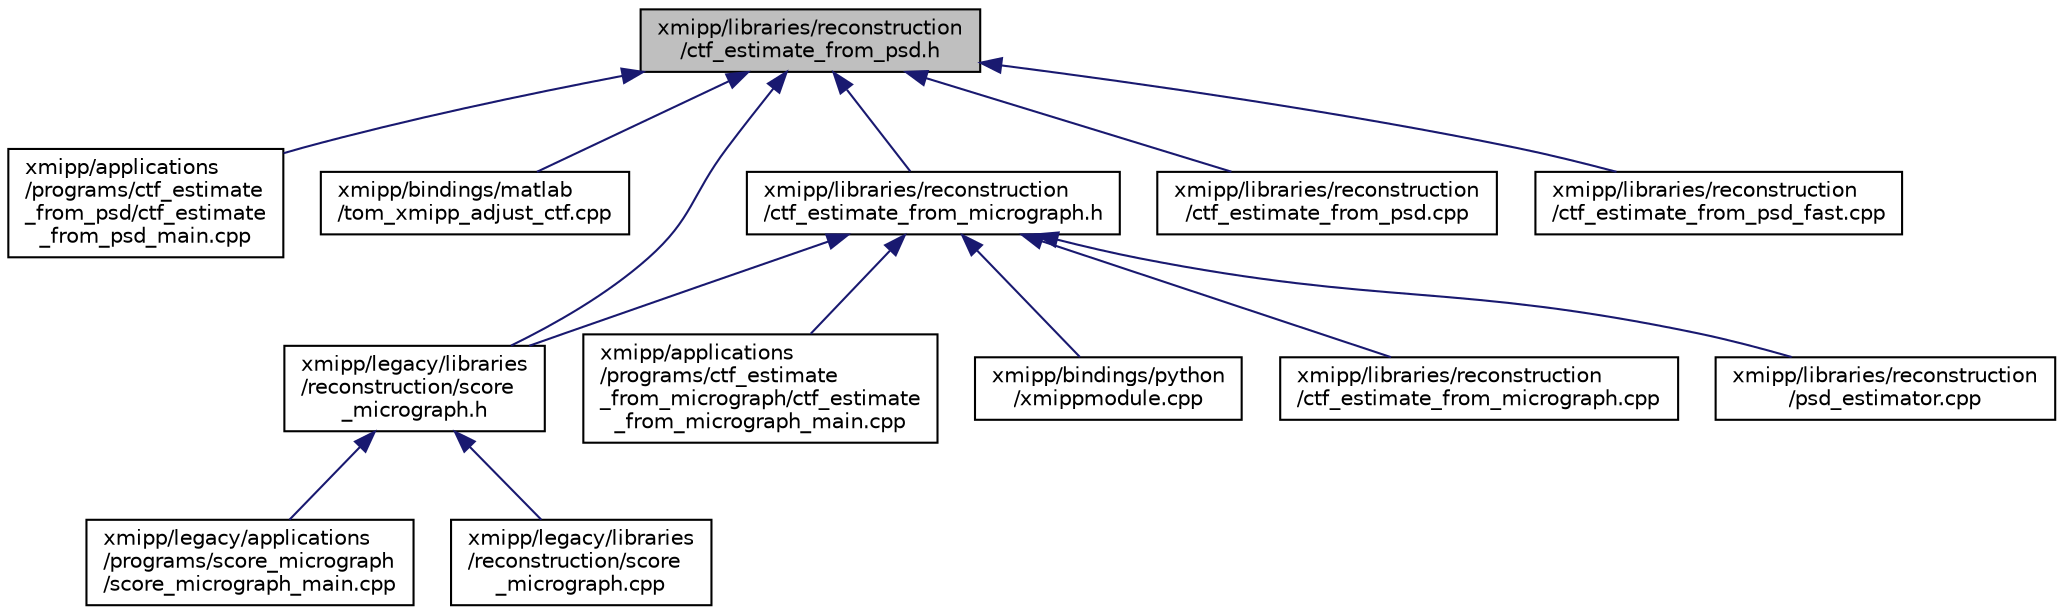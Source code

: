 digraph "xmipp/libraries/reconstruction/ctf_estimate_from_psd.h"
{
  edge [fontname="Helvetica",fontsize="10",labelfontname="Helvetica",labelfontsize="10"];
  node [fontname="Helvetica",fontsize="10",shape=record];
  Node80 [label="xmipp/libraries/reconstruction\l/ctf_estimate_from_psd.h",height=0.2,width=0.4,color="black", fillcolor="grey75", style="filled", fontcolor="black"];
  Node80 -> Node81 [dir="back",color="midnightblue",fontsize="10",style="solid",fontname="Helvetica"];
  Node81 [label="xmipp/applications\l/programs/ctf_estimate\l_from_psd/ctf_estimate\l_from_psd_main.cpp",height=0.2,width=0.4,color="black", fillcolor="white", style="filled",URL="$ctf__estimate__from__psd__main_8cpp.html"];
  Node80 -> Node82 [dir="back",color="midnightblue",fontsize="10",style="solid",fontname="Helvetica"];
  Node82 [label="xmipp/bindings/matlab\l/tom_xmipp_adjust_ctf.cpp",height=0.2,width=0.4,color="black", fillcolor="white", style="filled",URL="$tom__xmipp__adjust__ctf_8cpp.html"];
  Node80 -> Node83 [dir="back",color="midnightblue",fontsize="10",style="solid",fontname="Helvetica"];
  Node83 [label="xmipp/legacy/libraries\l/reconstruction/score\l_micrograph.h",height=0.2,width=0.4,color="black", fillcolor="white", style="filled",URL="$score__micrograph_8h.html"];
  Node83 -> Node84 [dir="back",color="midnightblue",fontsize="10",style="solid",fontname="Helvetica"];
  Node84 [label="xmipp/legacy/applications\l/programs/score_micrograph\l/score_micrograph_main.cpp",height=0.2,width=0.4,color="black", fillcolor="white", style="filled",URL="$score__micrograph__main_8cpp.html"];
  Node83 -> Node85 [dir="back",color="midnightblue",fontsize="10",style="solid",fontname="Helvetica"];
  Node85 [label="xmipp/legacy/libraries\l/reconstruction/score\l_micrograph.cpp",height=0.2,width=0.4,color="black", fillcolor="white", style="filled",URL="$score__micrograph_8cpp.html"];
  Node80 -> Node86 [dir="back",color="midnightblue",fontsize="10",style="solid",fontname="Helvetica"];
  Node86 [label="xmipp/libraries/reconstruction\l/ctf_estimate_from_micrograph.h",height=0.2,width=0.4,color="black", fillcolor="white", style="filled",URL="$ctf__estimate__from__micrograph_8h.html"];
  Node86 -> Node87 [dir="back",color="midnightblue",fontsize="10",style="solid",fontname="Helvetica"];
  Node87 [label="xmipp/applications\l/programs/ctf_estimate\l_from_micrograph/ctf_estimate\l_from_micrograph_main.cpp",height=0.2,width=0.4,color="black", fillcolor="white", style="filled",URL="$ctf__estimate__from__micrograph__main_8cpp.html"];
  Node86 -> Node88 [dir="back",color="midnightblue",fontsize="10",style="solid",fontname="Helvetica"];
  Node88 [label="xmipp/bindings/python\l/xmippmodule.cpp",height=0.2,width=0.4,color="black", fillcolor="white", style="filled",URL="$xmippmodule_8cpp.html"];
  Node86 -> Node83 [dir="back",color="midnightblue",fontsize="10",style="solid",fontname="Helvetica"];
  Node86 -> Node89 [dir="back",color="midnightblue",fontsize="10",style="solid",fontname="Helvetica"];
  Node89 [label="xmipp/libraries/reconstruction\l/ctf_estimate_from_micrograph.cpp",height=0.2,width=0.4,color="black", fillcolor="white", style="filled",URL="$ctf__estimate__from__micrograph_8cpp.html"];
  Node86 -> Node90 [dir="back",color="midnightblue",fontsize="10",style="solid",fontname="Helvetica"];
  Node90 [label="xmipp/libraries/reconstruction\l/psd_estimator.cpp",height=0.2,width=0.4,color="black", fillcolor="white", style="filled",URL="$psd__estimator_8cpp.html"];
  Node80 -> Node91 [dir="back",color="midnightblue",fontsize="10",style="solid",fontname="Helvetica"];
  Node91 [label="xmipp/libraries/reconstruction\l/ctf_estimate_from_psd.cpp",height=0.2,width=0.4,color="black", fillcolor="white", style="filled",URL="$ctf__estimate__from__psd_8cpp.html"];
  Node80 -> Node92 [dir="back",color="midnightblue",fontsize="10",style="solid",fontname="Helvetica"];
  Node92 [label="xmipp/libraries/reconstruction\l/ctf_estimate_from_psd_fast.cpp",height=0.2,width=0.4,color="black", fillcolor="white", style="filled",URL="$ctf__estimate__from__psd__fast_8cpp.html"];
}
